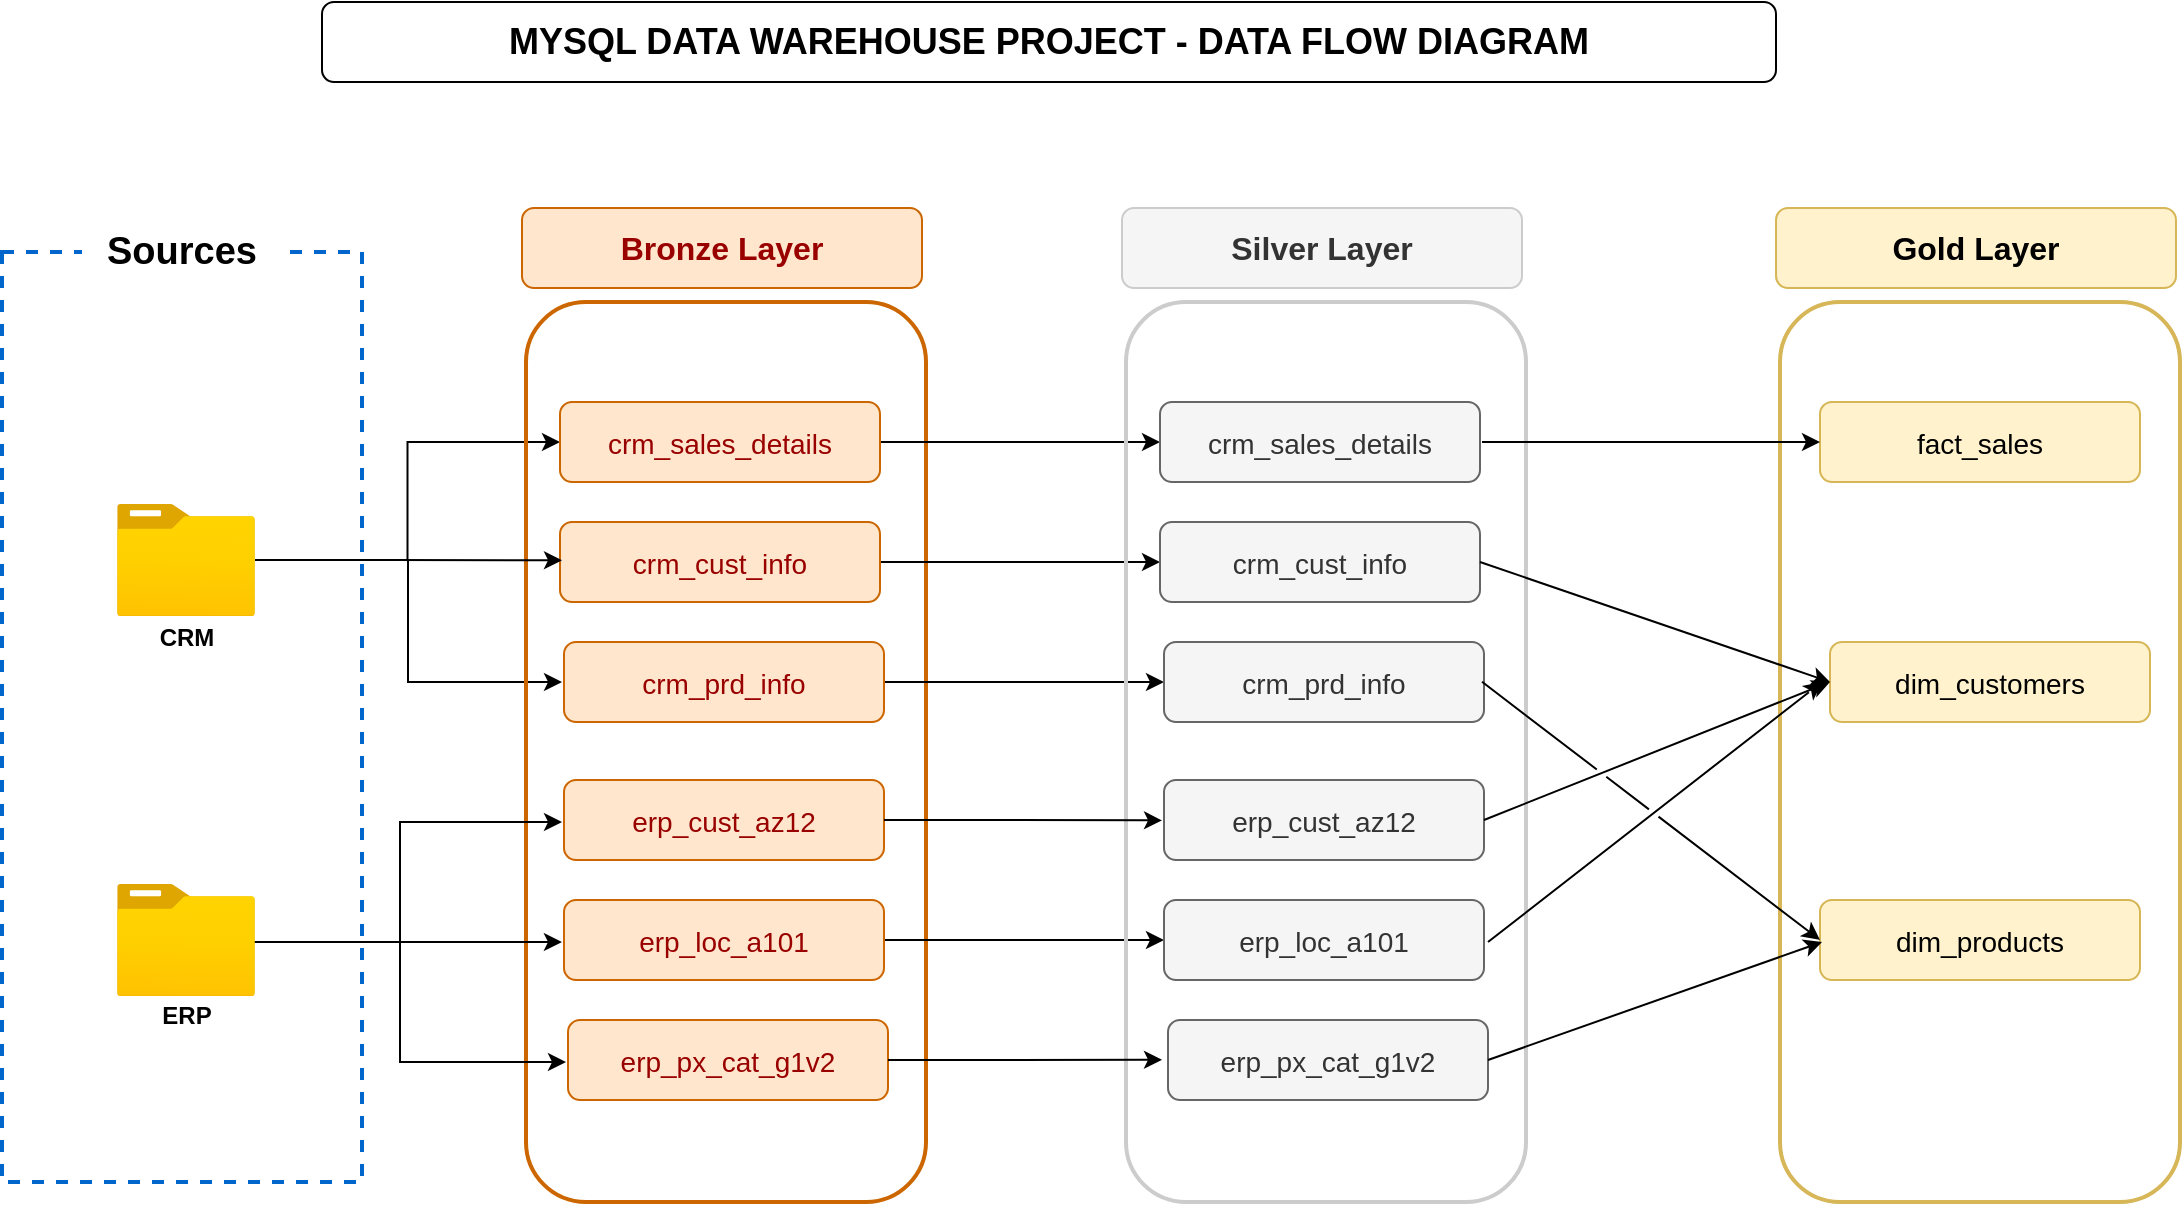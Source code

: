 <mxfile version="26.2.3">
  <diagram name="Page-1" id="LDwTZcoctXZr6dDeas7G">
    <mxGraphModel dx="2092" dy="715" grid="1" gridSize="10" guides="1" tooltips="1" connect="1" arrows="1" fold="1" page="1" pageScale="1" pageWidth="827" pageHeight="1169" math="0" shadow="0">
      <root>
        <mxCell id="0" />
        <mxCell id="1" parent="0" />
        <mxCell id="ukrMWYRyUX1q8MgAGlLr-2" value="" style="rounded=0;whiteSpace=wrap;html=1;strokeColor=#0066CC;dashed=1;strokeWidth=2;" parent="1" vertex="1">
          <mxGeometry x="-580" y="195" width="180" height="465" as="geometry" />
        </mxCell>
        <mxCell id="ukrMWYRyUX1q8MgAGlLr-4" value="Sources" style="rounded=0;whiteSpace=wrap;html=1;fillColor=#FFFFFF;strokeColor=none;fontStyle=1;fontSize=19;" parent="1" vertex="1">
          <mxGeometry x="-540" y="180" width="100" height="30" as="geometry" />
        </mxCell>
        <mxCell id="eMOk5YqRRjeyV-6nJBuo-45" style="edgeStyle=orthogonalEdgeStyle;rounded=0;orthogonalLoop=1;jettySize=auto;html=1;" parent="1" edge="1">
          <mxGeometry relative="1" as="geometry">
            <Array as="points">
              <mxPoint x="-377" y="349" />
              <mxPoint x="-377" y="410" />
            </Array>
            <mxPoint x="-450.5" y="349" as="sourcePoint" />
            <mxPoint x="-300" y="410" as="targetPoint" />
          </mxGeometry>
        </mxCell>
        <mxCell id="eMOk5YqRRjeyV-6nJBuo-47" style="edgeStyle=orthogonalEdgeStyle;rounded=0;orthogonalLoop=1;jettySize=auto;html=1;entryX=0;entryY=0.5;entryDx=0;entryDy=0;" parent="1" source="eMOk5YqRRjeyV-6nJBuo-1" target="eMOk5YqRRjeyV-6nJBuo-8" edge="1">
          <mxGeometry relative="1" as="geometry" />
        </mxCell>
        <mxCell id="eMOk5YqRRjeyV-6nJBuo-1" value="" style="image;aspect=fixed;html=1;points=[];align=center;fontSize=12;image=img/lib/azure2/general/Folder_Blank.svg;" parent="1" vertex="1">
          <mxGeometry x="-522.5" y="321" width="69" height="56.0" as="geometry" />
        </mxCell>
        <mxCell id="eMOk5YqRRjeyV-6nJBuo-2" value="CRM" style="rounded=0;whiteSpace=wrap;html=1;strokeColor=none;fontStyle=1" parent="1" vertex="1">
          <mxGeometry x="-522.5" y="378" width="69" height="20" as="geometry" />
        </mxCell>
        <mxCell id="eMOk5YqRRjeyV-6nJBuo-4" value="ERP" style="rounded=0;whiteSpace=wrap;html=1;strokeColor=none;fontStyle=1" parent="1" vertex="1">
          <mxGeometry x="-522.5" y="567" width="69" height="20" as="geometry" />
        </mxCell>
        <mxCell id="eMOk5YqRRjeyV-6nJBuo-5" value="" style="rounded=1;whiteSpace=wrap;html=1;fillColor=none;strokeColor=#CC6600;strokeWidth=2;fontColor=#990000;" parent="1" vertex="1">
          <mxGeometry x="-318" y="220" width="200" height="450" as="geometry" />
        </mxCell>
        <mxCell id="eMOk5YqRRjeyV-6nJBuo-7" value="Bronze Layer" style="rounded=1;whiteSpace=wrap;html=1;fontSize=16;fontStyle=1;fillColor=#ffe6cc;strokeColor=#CC6600;fontColor=#990000;" parent="1" vertex="1">
          <mxGeometry x="-320" y="173" width="200" height="40" as="geometry" />
        </mxCell>
        <mxCell id="xb2r1aB4zLRx1BU-2BZ9-9" style="edgeStyle=orthogonalEdgeStyle;rounded=0;orthogonalLoop=1;jettySize=auto;html=1;entryX=0;entryY=0.5;entryDx=0;entryDy=0;" parent="1" source="eMOk5YqRRjeyV-6nJBuo-8" target="xb2r1aB4zLRx1BU-2BZ9-3" edge="1">
          <mxGeometry relative="1" as="geometry" />
        </mxCell>
        <mxCell id="eMOk5YqRRjeyV-6nJBuo-8" value="&lt;font style=&quot;font-size: 14px; font-weight: normal;&quot;&gt;crm_sales_details&lt;/font&gt;" style="rounded=1;whiteSpace=wrap;html=1;fontSize=16;fontStyle=1;fillColor=#ffe6cc;strokeColor=#CC6600;fontColor=#990000;" parent="1" vertex="1">
          <mxGeometry x="-301" y="270" width="160" height="40" as="geometry" />
        </mxCell>
        <mxCell id="xb2r1aB4zLRx1BU-2BZ9-10" style="edgeStyle=orthogonalEdgeStyle;rounded=0;orthogonalLoop=1;jettySize=auto;html=1;entryX=0;entryY=0.5;entryDx=0;entryDy=0;" parent="1" source="eMOk5YqRRjeyV-6nJBuo-9" target="xb2r1aB4zLRx1BU-2BZ9-4" edge="1">
          <mxGeometry relative="1" as="geometry" />
        </mxCell>
        <mxCell id="eMOk5YqRRjeyV-6nJBuo-9" value="&lt;font style=&quot;font-size: 14px; font-weight: normal;&quot;&gt;crm_cust_info&lt;/font&gt;" style="rounded=1;whiteSpace=wrap;html=1;fontSize=16;fontStyle=1;fillColor=#ffe6cc;strokeColor=#CC6600;fontColor=#990000;" parent="1" vertex="1">
          <mxGeometry x="-301" y="330" width="160" height="40" as="geometry" />
        </mxCell>
        <mxCell id="xb2r1aB4zLRx1BU-2BZ9-11" style="edgeStyle=orthogonalEdgeStyle;rounded=0;orthogonalLoop=1;jettySize=auto;html=1;entryX=0;entryY=0.5;entryDx=0;entryDy=0;" parent="1" source="eMOk5YqRRjeyV-6nJBuo-10" target="xb2r1aB4zLRx1BU-2BZ9-5" edge="1">
          <mxGeometry relative="1" as="geometry" />
        </mxCell>
        <mxCell id="eMOk5YqRRjeyV-6nJBuo-10" value="&lt;font style=&quot;font-size: 14px; font-weight: normal;&quot;&gt;crm_prd_info&lt;/font&gt;" style="rounded=1;whiteSpace=wrap;html=1;fontSize=16;fontStyle=1;fillColor=#ffe6cc;strokeColor=#CC6600;fontColor=#990000;" parent="1" vertex="1">
          <mxGeometry x="-299" y="390" width="160" height="40" as="geometry" />
        </mxCell>
        <mxCell id="VhRcvC1ot_M8HF8U5cCe-3" style="edgeStyle=orthogonalEdgeStyle;rounded=0;orthogonalLoop=1;jettySize=auto;html=1;entryX=0;entryY=0.5;entryDx=0;entryDy=0;" parent="1" edge="1">
          <mxGeometry relative="1" as="geometry">
            <mxPoint x="-454.5" y="540" as="sourcePoint" />
            <mxPoint x="-298" y="600" as="targetPoint" />
            <Array as="points">
              <mxPoint x="-381" y="540" />
              <mxPoint x="-381" y="600" />
            </Array>
          </mxGeometry>
        </mxCell>
        <mxCell id="eMOk5YqRRjeyV-6nJBuo-33" value="" style="image;aspect=fixed;html=1;points=[];align=center;fontSize=12;image=img/lib/azure2/general/Folder_Blank.svg;" parent="1" vertex="1">
          <mxGeometry x="-522.5" y="511" width="69" height="56.0" as="geometry" />
        </mxCell>
        <mxCell id="eMOk5YqRRjeyV-6nJBuo-38" style="edgeStyle=orthogonalEdgeStyle;rounded=0;orthogonalLoop=1;jettySize=auto;html=1;entryX=0.006;entryY=0.5;entryDx=0;entryDy=0;entryPerimeter=0;" parent="1" edge="1">
          <mxGeometry relative="1" as="geometry">
            <mxPoint x="-440" y="540" as="sourcePoint" />
            <mxPoint x="-300.04" y="540" as="targetPoint" />
          </mxGeometry>
        </mxCell>
        <mxCell id="eMOk5YqRRjeyV-6nJBuo-39" style="edgeStyle=orthogonalEdgeStyle;rounded=0;orthogonalLoop=1;jettySize=auto;html=1;entryX=0.09;entryY=0.159;entryDx=0;entryDy=0;entryPerimeter=0;" parent="1" source="eMOk5YqRRjeyV-6nJBuo-33" edge="1">
          <mxGeometry relative="1" as="geometry">
            <mxPoint x="-300" y="480" as="targetPoint" />
            <Array as="points">
              <mxPoint x="-381" y="540" />
              <mxPoint x="-381" y="480" />
            </Array>
          </mxGeometry>
        </mxCell>
        <mxCell id="eMOk5YqRRjeyV-6nJBuo-42" value="&lt;font style=&quot;font-size: 14px; font-weight: normal;&quot;&gt;erp_cust_az12&lt;/font&gt;" style="rounded=1;whiteSpace=wrap;html=1;fontSize=16;fontStyle=1;fillColor=#ffe6cc;strokeColor=#CC6600;fontColor=#990000;" parent="1" vertex="1">
          <mxGeometry x="-299" y="459" width="160" height="40" as="geometry" />
        </mxCell>
        <mxCell id="xb2r1aB4zLRx1BU-2BZ9-13" style="edgeStyle=orthogonalEdgeStyle;rounded=0;orthogonalLoop=1;jettySize=auto;html=1;entryX=0;entryY=0.5;entryDx=0;entryDy=0;" parent="1" source="eMOk5YqRRjeyV-6nJBuo-43" target="xb2r1aB4zLRx1BU-2BZ9-7" edge="1">
          <mxGeometry relative="1" as="geometry" />
        </mxCell>
        <mxCell id="eMOk5YqRRjeyV-6nJBuo-43" value="&lt;font style=&quot;font-size: 14px; font-weight: normal;&quot;&gt;erp_loc_a101&lt;/font&gt;" style="rounded=1;whiteSpace=wrap;html=1;fontSize=16;fontStyle=1;fillColor=#ffe6cc;strokeColor=#CC6600;fontColor=#990000;" parent="1" vertex="1">
          <mxGeometry x="-299" y="519" width="160" height="40" as="geometry" />
        </mxCell>
        <mxCell id="eMOk5YqRRjeyV-6nJBuo-44" value="&lt;font style=&quot;font-size: 14px; font-weight: normal;&quot;&gt;erp_px_cat_g1v2&lt;/font&gt;" style="rounded=1;whiteSpace=wrap;html=1;fontSize=16;fontStyle=1;fillColor=#ffe6cc;strokeColor=#CC6600;fontColor=#990000;" parent="1" vertex="1">
          <mxGeometry x="-297" y="579" width="160" height="40" as="geometry" />
        </mxCell>
        <mxCell id="eMOk5YqRRjeyV-6nJBuo-46" value="MYSQL DATA WAREHOUSE PROJECT - DATA FLOW DIAGRAM" style="rounded=1;whiteSpace=wrap;html=1;fontStyle=1;fontSize=18;" parent="1" vertex="1">
          <mxGeometry x="-420" y="70" width="727" height="40" as="geometry" />
        </mxCell>
        <mxCell id="xb2r1aB4zLRx1BU-2BZ9-1" value="" style="rounded=1;whiteSpace=wrap;html=1;fillColor=none;strokeColor=#CCCCCC;strokeWidth=2;fontColor=#990000;" parent="1" vertex="1">
          <mxGeometry x="-18" y="220" width="200" height="450" as="geometry" />
        </mxCell>
        <mxCell id="xb2r1aB4zLRx1BU-2BZ9-2" value="Silver Layer" style="rounded=1;whiteSpace=wrap;html=1;fontSize=16;fontStyle=1;fillColor=#f5f5f5;strokeColor=#CCCCCC;fontColor=#333333;" parent="1" vertex="1">
          <mxGeometry x="-20" y="173" width="200" height="40" as="geometry" />
        </mxCell>
        <mxCell id="xb2r1aB4zLRx1BU-2BZ9-3" value="&lt;font style=&quot;font-size: 14px; font-weight: normal;&quot;&gt;crm_sales_details&lt;/font&gt;" style="rounded=1;whiteSpace=wrap;html=1;fontSize=16;fontStyle=1;fillColor=#f5f5f5;strokeColor=#666666;fontColor=#333333;" parent="1" vertex="1">
          <mxGeometry x="-1" y="270" width="160" height="40" as="geometry" />
        </mxCell>
        <mxCell id="xb2r1aB4zLRx1BU-2BZ9-4" value="&lt;font style=&quot;font-size: 14px; font-weight: normal;&quot;&gt;crm_cust_info&lt;/font&gt;" style="rounded=1;whiteSpace=wrap;html=1;fontSize=16;fontStyle=1;fillColor=#f5f5f5;strokeColor=#666666;fontColor=#333333;" parent="1" vertex="1">
          <mxGeometry x="-1" y="330" width="160" height="40" as="geometry" />
        </mxCell>
        <mxCell id="xb2r1aB4zLRx1BU-2BZ9-5" value="&lt;font style=&quot;font-size: 14px; font-weight: normal;&quot;&gt;crm_prd_info&lt;/font&gt;" style="rounded=1;whiteSpace=wrap;html=1;fontSize=16;fontStyle=1;fillColor=#f5f5f5;strokeColor=#666666;fontColor=#333333;" parent="1" vertex="1">
          <mxGeometry x="1" y="390" width="160" height="40" as="geometry" />
        </mxCell>
        <mxCell id="xb2r1aB4zLRx1BU-2BZ9-6" value="&lt;font style=&quot;font-size: 14px; font-weight: normal;&quot;&gt;erp_cust_az12&lt;/font&gt;" style="rounded=1;whiteSpace=wrap;html=1;fontSize=16;fontStyle=1;fillColor=#f5f5f5;strokeColor=#666666;fontColor=#333333;" parent="1" vertex="1">
          <mxGeometry x="1" y="459" width="160" height="40" as="geometry" />
        </mxCell>
        <mxCell id="xb2r1aB4zLRx1BU-2BZ9-7" value="&lt;font style=&quot;font-size: 14px; font-weight: normal;&quot;&gt;erp_loc_a101&lt;/font&gt;" style="rounded=1;whiteSpace=wrap;html=1;fontSize=16;fontStyle=1;fillColor=#f5f5f5;strokeColor=#666666;fontColor=#333333;" parent="1" vertex="1">
          <mxGeometry x="1" y="519" width="160" height="40" as="geometry" />
        </mxCell>
        <mxCell id="xb2r1aB4zLRx1BU-2BZ9-8" value="&lt;font style=&quot;font-size: 14px; font-weight: normal;&quot;&gt;erp_px_cat_g1v2&lt;/font&gt;" style="rounded=1;whiteSpace=wrap;html=1;fontSize=16;fontStyle=1;fillColor=#f5f5f5;strokeColor=#666666;fontColor=#333333;" parent="1" vertex="1">
          <mxGeometry x="3" y="579" width="160" height="40" as="geometry" />
        </mxCell>
        <mxCell id="xb2r1aB4zLRx1BU-2BZ9-12" style="edgeStyle=orthogonalEdgeStyle;rounded=0;orthogonalLoop=1;jettySize=auto;html=1;entryX=0.09;entryY=0.576;entryDx=0;entryDy=0;entryPerimeter=0;" parent="1" source="eMOk5YqRRjeyV-6nJBuo-42" target="xb2r1aB4zLRx1BU-2BZ9-1" edge="1">
          <mxGeometry relative="1" as="geometry" />
        </mxCell>
        <mxCell id="xb2r1aB4zLRx1BU-2BZ9-14" style="edgeStyle=orthogonalEdgeStyle;rounded=0;orthogonalLoop=1;jettySize=auto;html=1;entryX=0.09;entryY=0.842;entryDx=0;entryDy=0;entryPerimeter=0;" parent="1" source="eMOk5YqRRjeyV-6nJBuo-44" target="xb2r1aB4zLRx1BU-2BZ9-1" edge="1">
          <mxGeometry relative="1" as="geometry" />
        </mxCell>
        <mxCell id="VhRcvC1ot_M8HF8U5cCe-2" style="edgeStyle=orthogonalEdgeStyle;rounded=0;orthogonalLoop=1;jettySize=auto;html=1;entryX=0.09;entryY=0.287;entryDx=0;entryDy=0;entryPerimeter=0;" parent="1" source="eMOk5YqRRjeyV-6nJBuo-1" target="eMOk5YqRRjeyV-6nJBuo-5" edge="1">
          <mxGeometry relative="1" as="geometry" />
        </mxCell>
        <mxCell id="L6veInA4-nis39JjfZF9-1" value="" style="rounded=1;whiteSpace=wrap;html=1;fillColor=none;strokeColor=#d6b656;strokeWidth=2;" vertex="1" parent="1">
          <mxGeometry x="309" y="220" width="200" height="450" as="geometry" />
        </mxCell>
        <mxCell id="L6veInA4-nis39JjfZF9-2" value="Gold Layer" style="rounded=1;whiteSpace=wrap;html=1;fontSize=16;fontStyle=1;fillColor=#fff2cc;strokeColor=#d6b656;" vertex="1" parent="1">
          <mxGeometry x="307" y="173" width="200" height="40" as="geometry" />
        </mxCell>
        <mxCell id="L6veInA4-nis39JjfZF9-3" value="&lt;font style=&quot;font-size: 14px; font-weight: normal;&quot;&gt;fact_sales&lt;/font&gt;" style="rounded=1;whiteSpace=wrap;html=1;fontSize=16;fontStyle=1;fillColor=#fff2cc;strokeColor=#d6b656;" vertex="1" parent="1">
          <mxGeometry x="329" y="270" width="160" height="40" as="geometry" />
        </mxCell>
        <mxCell id="L6veInA4-nis39JjfZF9-4" value="&lt;font style=&quot;font-size: 14px; font-weight: normal;&quot;&gt;dim_customers&lt;/font&gt;" style="rounded=1;whiteSpace=wrap;html=1;fontSize=16;fontStyle=1;fillColor=#fff2cc;strokeColor=#d6b656;" vertex="1" parent="1">
          <mxGeometry x="334" y="390" width="160" height="40" as="geometry" />
        </mxCell>
        <mxCell id="L6veInA4-nis39JjfZF9-5" value="&lt;font style=&quot;font-size: 14px; font-weight: normal;&quot;&gt;dim_products&lt;/font&gt;" style="rounded=1;whiteSpace=wrap;html=1;fontSize=16;fontStyle=1;fillColor=#fff2cc;strokeColor=#d6b656;" vertex="1" parent="1">
          <mxGeometry x="329" y="519" width="160" height="40" as="geometry" />
        </mxCell>
        <mxCell id="L6veInA4-nis39JjfZF9-9" value="" style="endArrow=classic;html=1;rounded=0;entryX=0;entryY=0.5;entryDx=0;entryDy=0;" edge="1" parent="1" target="L6veInA4-nis39JjfZF9-3">
          <mxGeometry width="50" height="50" relative="1" as="geometry">
            <mxPoint x="160" y="290" as="sourcePoint" />
            <mxPoint x="290" y="450" as="targetPoint" />
          </mxGeometry>
        </mxCell>
        <mxCell id="L6veInA4-nis39JjfZF9-10" value="" style="endArrow=classic;html=1;rounded=0;exitX=1;exitY=0.5;exitDx=0;exitDy=0;entryX=0;entryY=0.5;entryDx=0;entryDy=0;jumpStyle=gap;" edge="1" parent="1" source="xb2r1aB4zLRx1BU-2BZ9-6" target="L6veInA4-nis39JjfZF9-4">
          <mxGeometry width="50" height="50" relative="1" as="geometry">
            <mxPoint x="160" y="530" as="sourcePoint" />
            <mxPoint x="210" y="480" as="targetPoint" />
          </mxGeometry>
        </mxCell>
        <mxCell id="L6veInA4-nis39JjfZF9-11" value="" style="endArrow=classic;html=1;rounded=0;exitX=1;exitY=0.5;exitDx=0;exitDy=0;entryX=0;entryY=0.5;entryDx=0;entryDy=0;jumpStyle=gap;" edge="1" parent="1" source="xb2r1aB4zLRx1BU-2BZ9-4" target="L6veInA4-nis39JjfZF9-4">
          <mxGeometry width="50" height="50" relative="1" as="geometry">
            <mxPoint x="160" y="530" as="sourcePoint" />
            <mxPoint x="210" y="480" as="targetPoint" />
          </mxGeometry>
        </mxCell>
        <mxCell id="L6veInA4-nis39JjfZF9-12" value="" style="endArrow=classic;html=1;rounded=0;jumpStyle=gap;" edge="1" parent="1">
          <mxGeometry width="50" height="50" relative="1" as="geometry">
            <mxPoint x="163" y="540" as="sourcePoint" />
            <mxPoint x="330" y="410" as="targetPoint" />
          </mxGeometry>
        </mxCell>
        <mxCell id="L6veInA4-nis39JjfZF9-13" value="" style="endArrow=classic;html=1;rounded=0;exitX=0.89;exitY=0.422;exitDx=0;exitDy=0;exitPerimeter=0;entryX=0;entryY=0.5;entryDx=0;entryDy=0;jumpStyle=gap;" edge="1" parent="1" source="xb2r1aB4zLRx1BU-2BZ9-1" target="L6veInA4-nis39JjfZF9-5">
          <mxGeometry width="50" height="50" relative="1" as="geometry">
            <mxPoint x="240" y="530" as="sourcePoint" />
            <mxPoint x="290" y="480" as="targetPoint" />
          </mxGeometry>
        </mxCell>
        <mxCell id="L6veInA4-nis39JjfZF9-14" value="" style="endArrow=classic;html=1;rounded=0;exitX=1;exitY=0.5;exitDx=0;exitDy=0;jumpStyle=gap;" edge="1" parent="1" source="xb2r1aB4zLRx1BU-2BZ9-8">
          <mxGeometry width="50" height="50" relative="1" as="geometry">
            <mxPoint x="240" y="530" as="sourcePoint" />
            <mxPoint x="330" y="540" as="targetPoint" />
          </mxGeometry>
        </mxCell>
      </root>
    </mxGraphModel>
  </diagram>
</mxfile>
